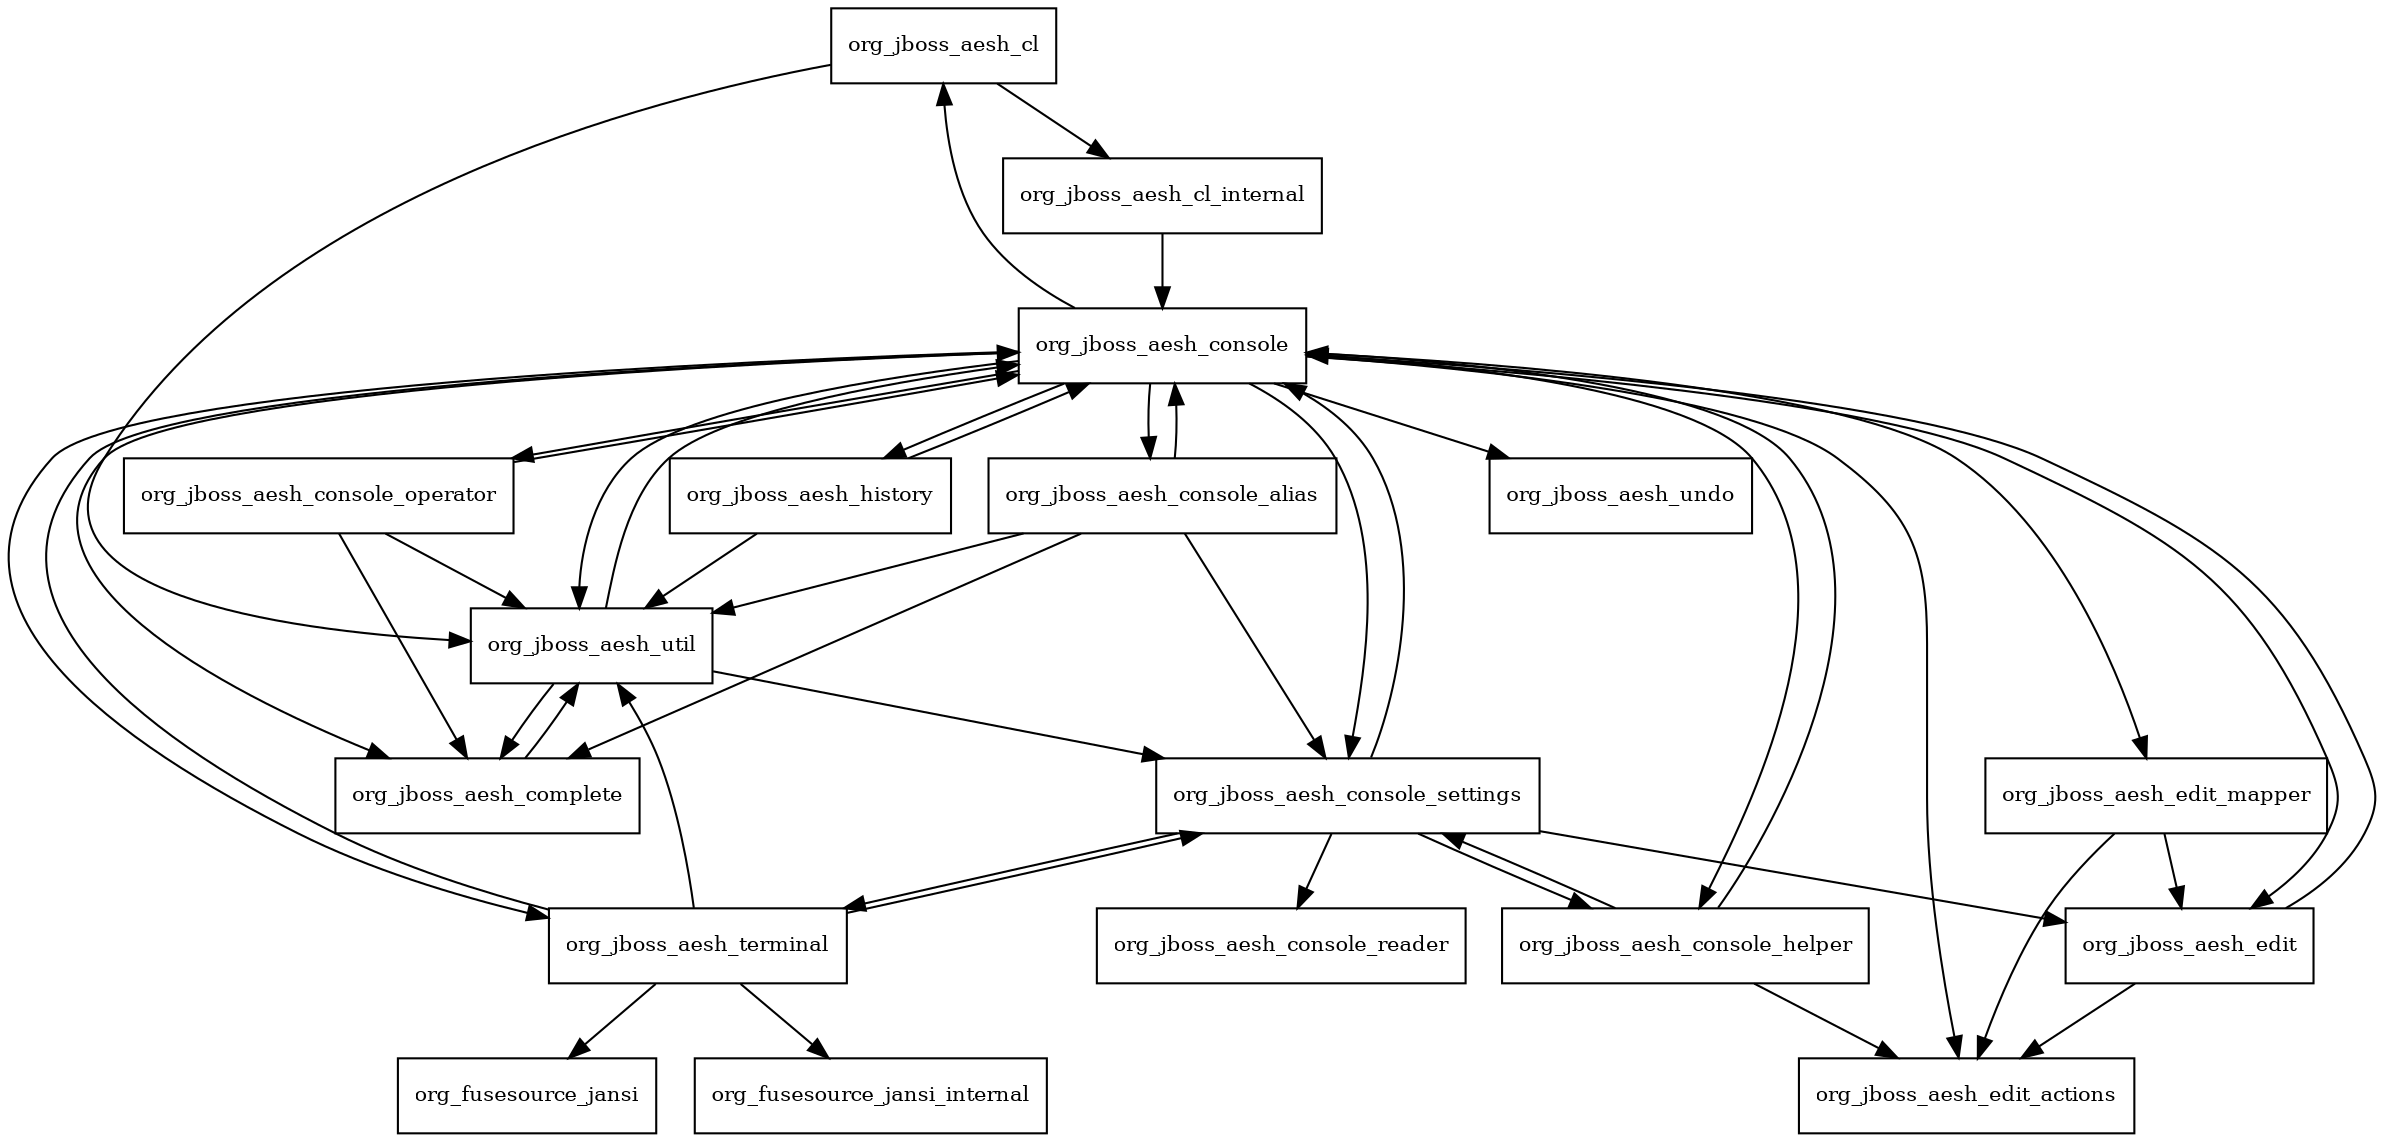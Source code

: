 digraph aesh_0_33_12_redhat_1_package_dependencies {
  node [shape = box, fontsize=10.0];
  org_jboss_aesh_cl -> org_jboss_aesh_cl_internal;
  org_jboss_aesh_cl -> org_jboss_aesh_util;
  org_jboss_aesh_cl_internal -> org_jboss_aesh_console;
  org_jboss_aesh_complete -> org_jboss_aesh_util;
  org_jboss_aesh_console -> org_jboss_aesh_cl;
  org_jboss_aesh_console -> org_jboss_aesh_complete;
  org_jboss_aesh_console -> org_jboss_aesh_console_alias;
  org_jboss_aesh_console -> org_jboss_aesh_console_helper;
  org_jboss_aesh_console -> org_jboss_aesh_console_operator;
  org_jboss_aesh_console -> org_jboss_aesh_console_settings;
  org_jboss_aesh_console -> org_jboss_aesh_edit;
  org_jboss_aesh_console -> org_jboss_aesh_edit_actions;
  org_jboss_aesh_console -> org_jboss_aesh_edit_mapper;
  org_jboss_aesh_console -> org_jboss_aesh_history;
  org_jboss_aesh_console -> org_jboss_aesh_terminal;
  org_jboss_aesh_console -> org_jboss_aesh_undo;
  org_jboss_aesh_console -> org_jboss_aesh_util;
  org_jboss_aesh_console_alias -> org_jboss_aesh_complete;
  org_jboss_aesh_console_alias -> org_jboss_aesh_console;
  org_jboss_aesh_console_alias -> org_jboss_aesh_console_settings;
  org_jboss_aesh_console_alias -> org_jboss_aesh_util;
  org_jboss_aesh_console_helper -> org_jboss_aesh_console;
  org_jboss_aesh_console_helper -> org_jboss_aesh_console_settings;
  org_jboss_aesh_console_helper -> org_jboss_aesh_edit_actions;
  org_jboss_aesh_console_operator -> org_jboss_aesh_complete;
  org_jboss_aesh_console_operator -> org_jboss_aesh_console;
  org_jboss_aesh_console_operator -> org_jboss_aesh_util;
  org_jboss_aesh_console_settings -> org_jboss_aesh_console;
  org_jboss_aesh_console_settings -> org_jboss_aesh_console_helper;
  org_jboss_aesh_console_settings -> org_jboss_aesh_console_reader;
  org_jboss_aesh_console_settings -> org_jboss_aesh_edit;
  org_jboss_aesh_console_settings -> org_jboss_aesh_terminal;
  org_jboss_aesh_edit -> org_jboss_aesh_console;
  org_jboss_aesh_edit -> org_jboss_aesh_edit_actions;
  org_jboss_aesh_edit_mapper -> org_jboss_aesh_edit;
  org_jboss_aesh_edit_mapper -> org_jboss_aesh_edit_actions;
  org_jboss_aesh_history -> org_jboss_aesh_console;
  org_jboss_aesh_history -> org_jboss_aesh_util;
  org_jboss_aesh_terminal -> org_fusesource_jansi;
  org_jboss_aesh_terminal -> org_fusesource_jansi_internal;
  org_jboss_aesh_terminal -> org_jboss_aesh_console;
  org_jboss_aesh_terminal -> org_jboss_aesh_console_settings;
  org_jboss_aesh_terminal -> org_jboss_aesh_util;
  org_jboss_aesh_util -> org_jboss_aesh_complete;
  org_jboss_aesh_util -> org_jboss_aesh_console;
  org_jboss_aesh_util -> org_jboss_aesh_console_settings;
}
